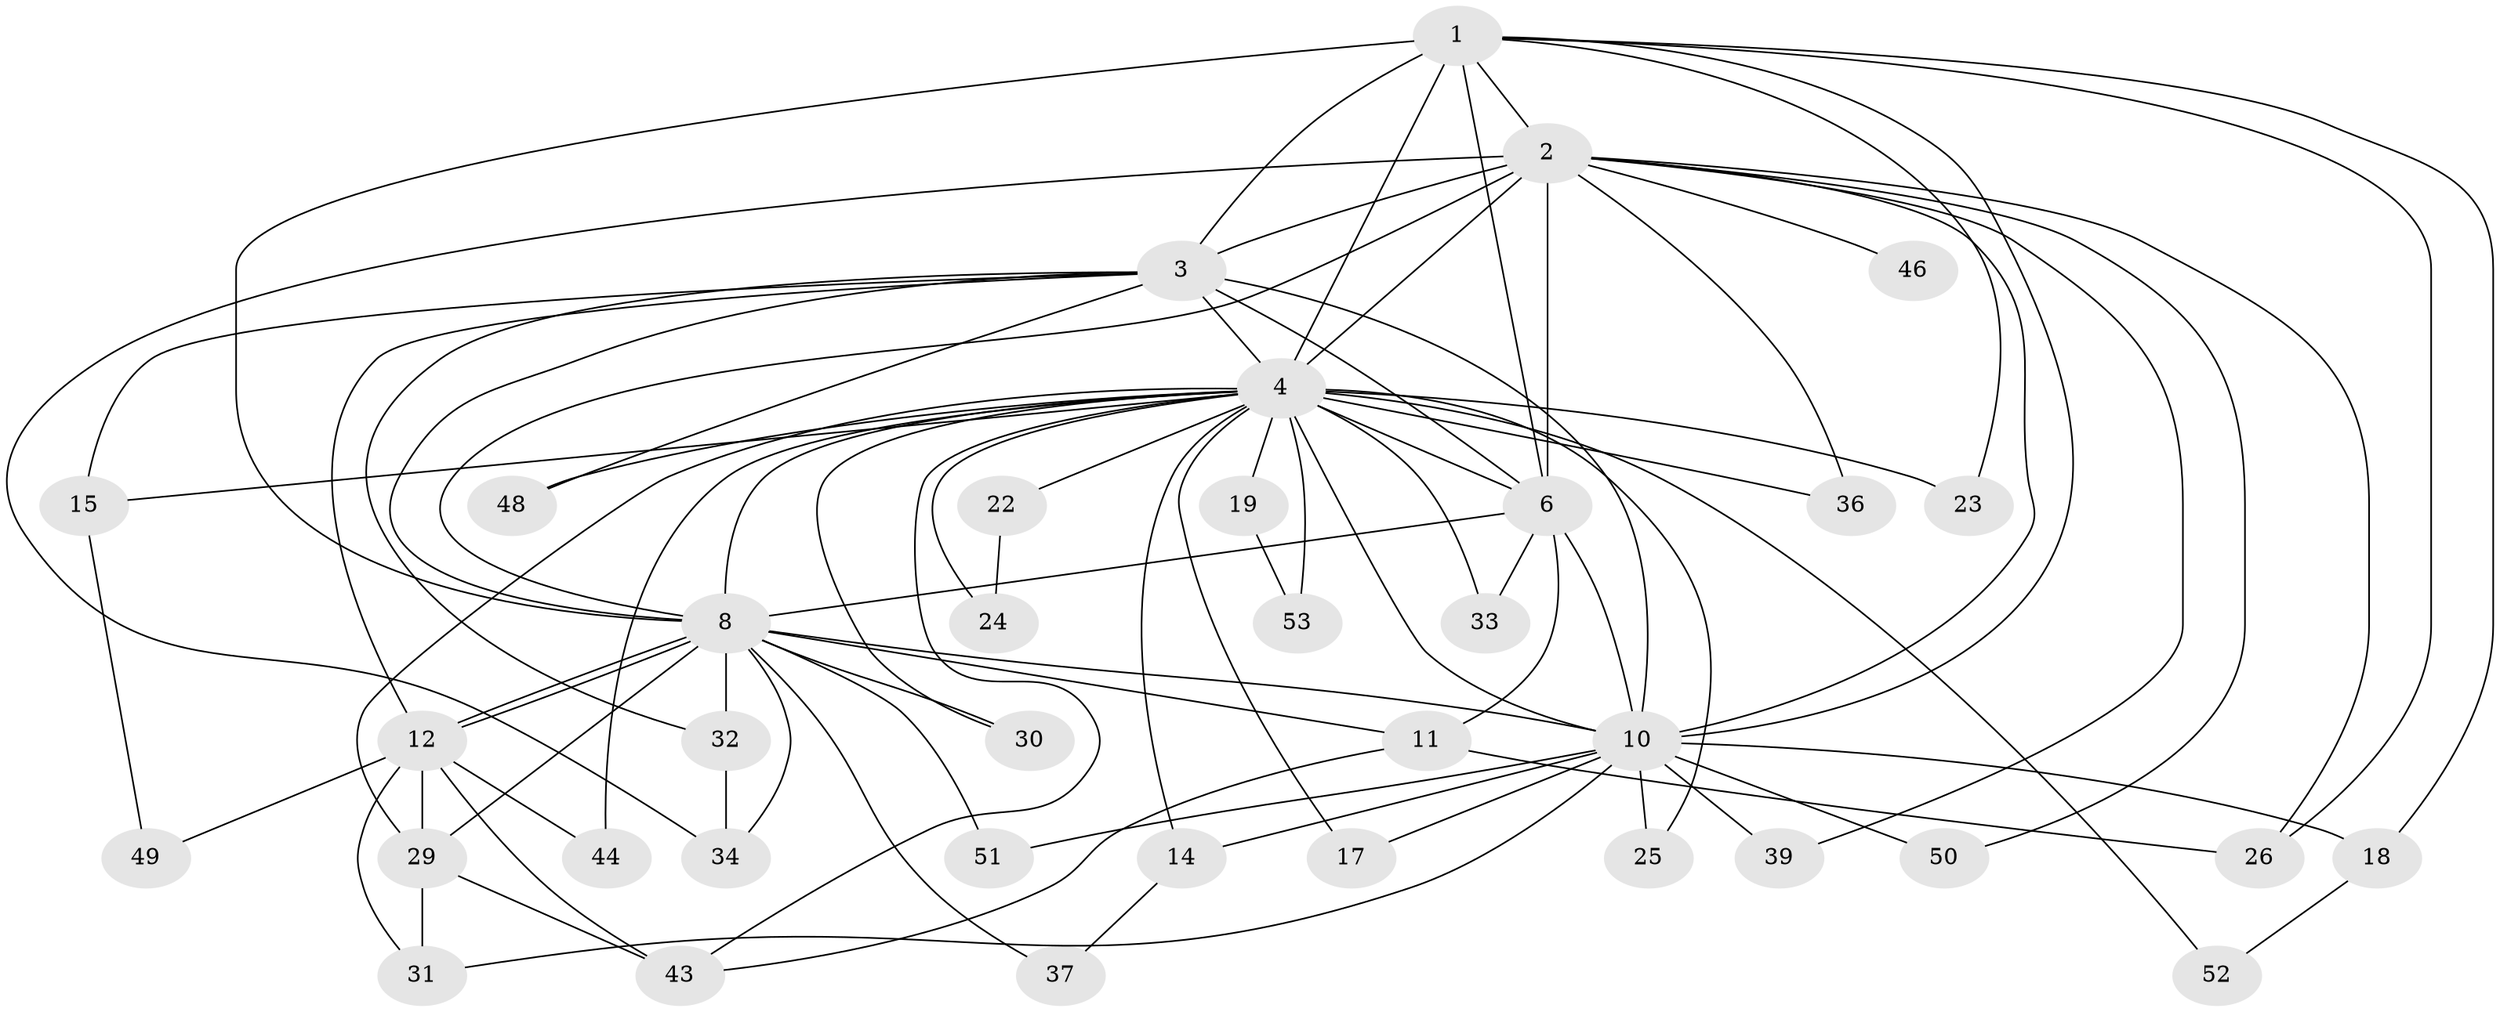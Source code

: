 // original degree distribution, {13: 0.031746031746031744, 18: 0.031746031746031744, 15: 0.015873015873015872, 10: 0.015873015873015872, 16: 0.031746031746031744, 22: 0.015873015873015872, 20: 0.015873015873015872, 4: 0.09523809523809523, 6: 0.015873015873015872, 3: 0.15873015873015872, 2: 0.5238095238095238, 5: 0.047619047619047616}
// Generated by graph-tools (version 1.1) at 2025/17/03/04/25 18:17:17]
// undirected, 37 vertices, 85 edges
graph export_dot {
graph [start="1"]
  node [color=gray90,style=filled];
  1;
  2 [super="+59+54+28+38+21+20"];
  3;
  4 [super="+9+5+7"];
  6 [super="+56"];
  8;
  10 [super="+16"];
  11;
  12 [super="+27"];
  14;
  15;
  17;
  18;
  19;
  22;
  23;
  24;
  25;
  26;
  29 [super="+35+47+45"];
  30;
  31;
  32;
  33;
  34;
  36;
  37;
  39;
  43 [super="+58+57"];
  44;
  46;
  48;
  49;
  50;
  51;
  52;
  53;
  1 -- 2 [weight=2];
  1 -- 3;
  1 -- 4 [weight=4];
  1 -- 6;
  1 -- 8;
  1 -- 10;
  1 -- 18;
  1 -- 23;
  1 -- 26;
  2 -- 3;
  2 -- 4 [weight=6];
  2 -- 6 [weight=2];
  2 -- 8;
  2 -- 10 [weight=3];
  2 -- 36;
  2 -- 46 [weight=2];
  2 -- 50;
  2 -- 26;
  2 -- 39;
  2 -- 34;
  3 -- 4 [weight=5];
  3 -- 6;
  3 -- 8;
  3 -- 10 [weight=2];
  3 -- 15;
  3 -- 32;
  3 -- 48;
  3 -- 12;
  4 -- 6 [weight=4];
  4 -- 8 [weight=4];
  4 -- 10 [weight=4];
  4 -- 14;
  4 -- 17;
  4 -- 19 [weight=2];
  4 -- 23;
  4 -- 25;
  4 -- 33;
  4 -- 44;
  4 -- 48;
  4 -- 15;
  4 -- 22;
  4 -- 30;
  4 -- 43;
  4 -- 29 [weight=4];
  4 -- 36;
  4 -- 52;
  4 -- 53;
  4 -- 24;
  6 -- 8;
  6 -- 10 [weight=2];
  6 -- 11;
  6 -- 33;
  8 -- 10;
  8 -- 11;
  8 -- 12;
  8 -- 12;
  8 -- 30;
  8 -- 32;
  8 -- 34;
  8 -- 37;
  8 -- 51;
  8 -- 29;
  10 -- 14;
  10 -- 17;
  10 -- 25;
  10 -- 31;
  10 -- 39;
  10 -- 50;
  10 -- 51;
  10 -- 18;
  11 -- 26;
  11 -- 43;
  12 -- 29 [weight=2];
  12 -- 44;
  12 -- 49;
  12 -- 43;
  12 -- 31;
  14 -- 37;
  15 -- 49;
  18 -- 52;
  19 -- 53;
  22 -- 24;
  29 -- 43;
  29 -- 31 [weight=2];
  32 -- 34;
}
